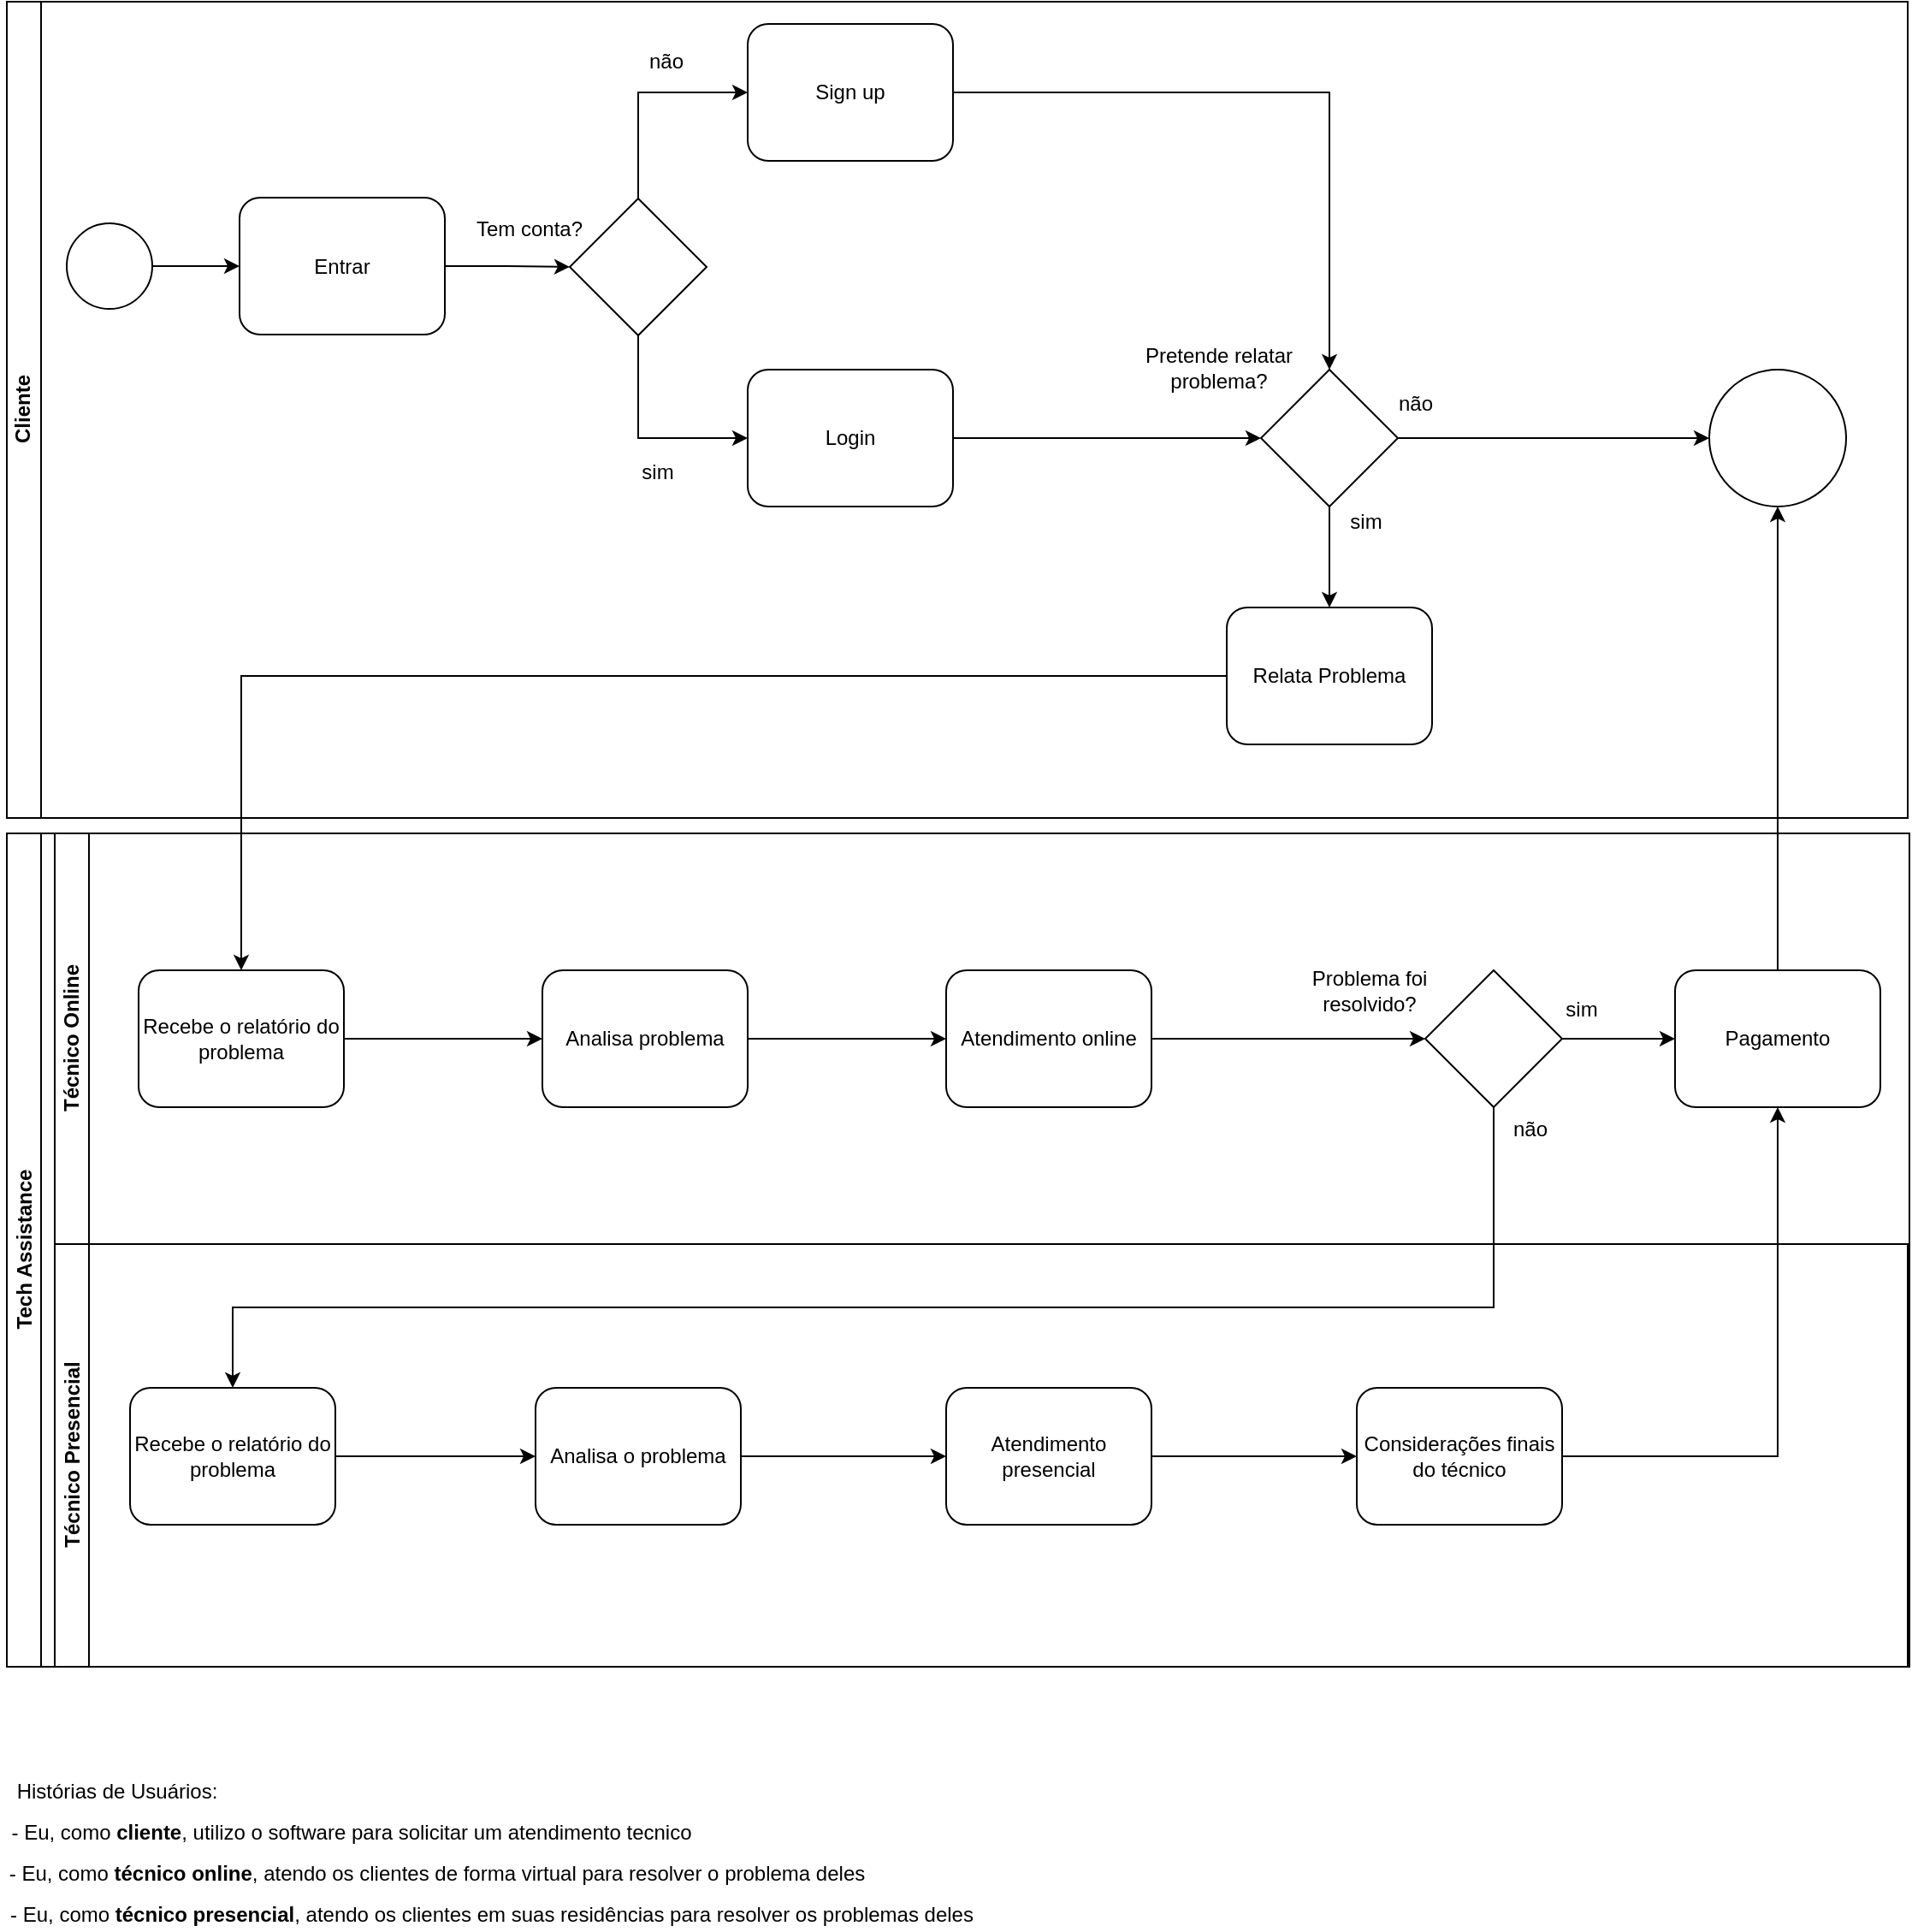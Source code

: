 <mxfile version="14.4.9" type="github" pages="2">
  <diagram id="fhYrM6fedOREc8LX-6zd" name="Fluxo de Negócios">
    <mxGraphModel dx="1021" dy="620" grid="0" gridSize="10" guides="1" tooltips="1" connect="1" arrows="1" fold="1" page="1" pageScale="1" pageWidth="1169" pageHeight="1654" math="0" shadow="0">
      <root>
        <mxCell id="0" />
        <mxCell id="1" parent="0" />
        <mxCell id="6hOFbWfF97zYFT2G8j-g-1" value="Cliente" style="swimlane;html=1;horizontal=0;startSize=20;" parent="1" vertex="1">
          <mxGeometry x="29" y="41" width="1111" height="477" as="geometry" />
        </mxCell>
        <mxCell id="6hOFbWfF97zYFT2G8j-g-12" style="edgeStyle=orthogonalEdgeStyle;rounded=0;orthogonalLoop=1;jettySize=auto;html=1;exitX=1;exitY=0.5;exitDx=0;exitDy=0;entryX=0;entryY=0.5;entryDx=0;entryDy=0;" parent="6hOFbWfF97zYFT2G8j-g-1" source="6hOFbWfF97zYFT2G8j-g-3" target="6hOFbWfF97zYFT2G8j-g-5" edge="1">
          <mxGeometry relative="1" as="geometry" />
        </mxCell>
        <mxCell id="6hOFbWfF97zYFT2G8j-g-3" value="" style="shape=mxgraph.bpmn.shape;html=1;verticalLabelPosition=bottom;labelBackgroundColor=#ffffff;verticalAlign=top;align=center;perimeter=ellipsePerimeter;outlineConnect=0;outline=standard;symbol=general;" parent="6hOFbWfF97zYFT2G8j-g-1" vertex="1">
          <mxGeometry x="35" y="129.5" width="50" height="50" as="geometry" />
        </mxCell>
        <mxCell id="6hOFbWfF97zYFT2G8j-g-7" style="edgeStyle=orthogonalEdgeStyle;rounded=0;orthogonalLoop=1;jettySize=auto;html=1;exitX=1;exitY=0.5;exitDx=0;exitDy=0;entryX=0;entryY=0.5;entryDx=0;entryDy=0;" parent="6hOFbWfF97zYFT2G8j-g-1" source="6hOFbWfF97zYFT2G8j-g-5" target="6hOFbWfF97zYFT2G8j-g-6" edge="1">
          <mxGeometry relative="1" as="geometry" />
        </mxCell>
        <mxCell id="6hOFbWfF97zYFT2G8j-g-5" value="Entrar" style="shape=ext;rounded=1;html=1;whiteSpace=wrap;" parent="6hOFbWfF97zYFT2G8j-g-1" vertex="1">
          <mxGeometry x="136" y="114.5" width="120" height="80" as="geometry" />
        </mxCell>
        <mxCell id="6hOFbWfF97zYFT2G8j-g-10" style="edgeStyle=orthogonalEdgeStyle;rounded=0;orthogonalLoop=1;jettySize=auto;html=1;exitX=0.5;exitY=0;exitDx=0;exitDy=0;entryX=0;entryY=0.5;entryDx=0;entryDy=0;" parent="6hOFbWfF97zYFT2G8j-g-1" source="6hOFbWfF97zYFT2G8j-g-6" target="6hOFbWfF97zYFT2G8j-g-9" edge="1">
          <mxGeometry relative="1" as="geometry" />
        </mxCell>
        <mxCell id="6hOFbWfF97zYFT2G8j-g-11" style="edgeStyle=orthogonalEdgeStyle;rounded=0;orthogonalLoop=1;jettySize=auto;html=1;exitX=0.5;exitY=1;exitDx=0;exitDy=0;entryX=0;entryY=0.5;entryDx=0;entryDy=0;" parent="6hOFbWfF97zYFT2G8j-g-1" source="6hOFbWfF97zYFT2G8j-g-6" target="6hOFbWfF97zYFT2G8j-g-8" edge="1">
          <mxGeometry relative="1" as="geometry" />
        </mxCell>
        <mxCell id="6hOFbWfF97zYFT2G8j-g-6" value="" style="rhombus;whiteSpace=wrap;html=1;" parent="6hOFbWfF97zYFT2G8j-g-1" vertex="1">
          <mxGeometry x="329" y="115" width="80" height="80" as="geometry" />
        </mxCell>
        <mxCell id="6hOFbWfF97zYFT2G8j-g-22" style="edgeStyle=orthogonalEdgeStyle;rounded=0;orthogonalLoop=1;jettySize=auto;html=1;exitX=1;exitY=0.5;exitDx=0;exitDy=0;entryX=0;entryY=0.5;entryDx=0;entryDy=0;" parent="6hOFbWfF97zYFT2G8j-g-1" source="6hOFbWfF97zYFT2G8j-g-8" target="6hOFbWfF97zYFT2G8j-g-21" edge="1">
          <mxGeometry relative="1" as="geometry" />
        </mxCell>
        <mxCell id="6hOFbWfF97zYFT2G8j-g-8" value="Login" style="shape=ext;rounded=1;html=1;whiteSpace=wrap;" parent="6hOFbWfF97zYFT2G8j-g-1" vertex="1">
          <mxGeometry x="433" y="215" width="120" height="80" as="geometry" />
        </mxCell>
        <mxCell id="6hOFbWfF97zYFT2G8j-g-14" style="edgeStyle=orthogonalEdgeStyle;rounded=0;orthogonalLoop=1;jettySize=auto;html=1;exitX=1;exitY=0.5;exitDx=0;exitDy=0;entryX=0.5;entryY=0;entryDx=0;entryDy=0;" parent="6hOFbWfF97zYFT2G8j-g-1" source="6hOFbWfF97zYFT2G8j-g-9" target="6hOFbWfF97zYFT2G8j-g-21" edge="1">
          <mxGeometry relative="1" as="geometry">
            <mxPoint x="713" y="53" as="targetPoint" />
          </mxGeometry>
        </mxCell>
        <mxCell id="6hOFbWfF97zYFT2G8j-g-9" value="Sign up" style="shape=ext;rounded=1;html=1;whiteSpace=wrap;" parent="6hOFbWfF97zYFT2G8j-g-1" vertex="1">
          <mxGeometry x="433" y="13" width="120" height="80" as="geometry" />
        </mxCell>
        <mxCell id="6hOFbWfF97zYFT2G8j-g-16" value="Tem conta?" style="text;html=1;align=center;verticalAlign=middle;resizable=0;points=[];autosize=1;" parent="6hOFbWfF97zYFT2G8j-g-1" vertex="1">
          <mxGeometry x="269" y="124" width="72" height="18" as="geometry" />
        </mxCell>
        <mxCell id="6hOFbWfF97zYFT2G8j-g-17" value="sim" style="text;html=1;align=center;verticalAlign=middle;resizable=0;points=[];autosize=1;" parent="6hOFbWfF97zYFT2G8j-g-1" vertex="1">
          <mxGeometry x="365" y="266" width="29" height="18" as="geometry" />
        </mxCell>
        <mxCell id="6hOFbWfF97zYFT2G8j-g-18" value="não" style="text;html=1;align=center;verticalAlign=middle;resizable=0;points=[];autosize=1;" parent="6hOFbWfF97zYFT2G8j-g-1" vertex="1">
          <mxGeometry x="370" y="26" width="30" height="18" as="geometry" />
        </mxCell>
        <mxCell id="6hOFbWfF97zYFT2G8j-g-26" style="edgeStyle=orthogonalEdgeStyle;rounded=0;orthogonalLoop=1;jettySize=auto;html=1;exitX=1;exitY=0.5;exitDx=0;exitDy=0;entryX=0;entryY=0.5;entryDx=0;entryDy=0;" parent="6hOFbWfF97zYFT2G8j-g-1" source="6hOFbWfF97zYFT2G8j-g-21" target="6hOFbWfF97zYFT2G8j-g-25" edge="1">
          <mxGeometry relative="1" as="geometry" />
        </mxCell>
        <mxCell id="6hOFbWfF97zYFT2G8j-g-32" style="edgeStyle=orthogonalEdgeStyle;rounded=0;orthogonalLoop=1;jettySize=auto;html=1;exitX=0.5;exitY=1;exitDx=0;exitDy=0;entryX=0.5;entryY=0;entryDx=0;entryDy=0;" parent="6hOFbWfF97zYFT2G8j-g-1" source="6hOFbWfF97zYFT2G8j-g-21" target="6hOFbWfF97zYFT2G8j-g-31" edge="1">
          <mxGeometry relative="1" as="geometry" />
        </mxCell>
        <mxCell id="6hOFbWfF97zYFT2G8j-g-21" value="" style="rhombus;whiteSpace=wrap;html=1;" parent="6hOFbWfF97zYFT2G8j-g-1" vertex="1">
          <mxGeometry x="733" y="215" width="80" height="80" as="geometry" />
        </mxCell>
        <mxCell id="6hOFbWfF97zYFT2G8j-g-24" value="Pretende relatar&lt;br&gt;problema?" style="text;html=1;align=center;verticalAlign=middle;resizable=0;points=[];autosize=1;" parent="6hOFbWfF97zYFT2G8j-g-1" vertex="1">
          <mxGeometry x="660" y="198" width="96" height="32" as="geometry" />
        </mxCell>
        <mxCell id="6hOFbWfF97zYFT2G8j-g-25" value="" style="ellipse;whiteSpace=wrap;html=1;aspect=fixed;" parent="6hOFbWfF97zYFT2G8j-g-1" vertex="1">
          <mxGeometry x="995" y="215" width="80" height="80" as="geometry" />
        </mxCell>
        <mxCell id="6hOFbWfF97zYFT2G8j-g-27" value="não" style="text;html=1;align=center;verticalAlign=middle;resizable=0;points=[];autosize=1;" parent="6hOFbWfF97zYFT2G8j-g-1" vertex="1">
          <mxGeometry x="808" y="226" width="30" height="18" as="geometry" />
        </mxCell>
        <mxCell id="6hOFbWfF97zYFT2G8j-g-28" value="sim" style="text;html=1;align=center;verticalAlign=middle;resizable=0;points=[];autosize=1;" parent="6hOFbWfF97zYFT2G8j-g-1" vertex="1">
          <mxGeometry x="779" y="295" width="29" height="18" as="geometry" />
        </mxCell>
        <mxCell id="6hOFbWfF97zYFT2G8j-g-31" value="Relata Problema" style="shape=ext;rounded=1;html=1;whiteSpace=wrap;" parent="6hOFbWfF97zYFT2G8j-g-1" vertex="1">
          <mxGeometry x="713" y="354" width="120" height="80" as="geometry" />
        </mxCell>
        <mxCell id="6hOFbWfF97zYFT2G8j-g-20" value="Tech Assistance" style="swimlane;html=1;horizontal=0;startSize=20;" parent="1" vertex="1">
          <mxGeometry x="29" y="527" width="1112" height="487" as="geometry" />
        </mxCell>
        <mxCell id="6hOFbWfF97zYFT2G8j-g-30" value="Técnico Online" style="swimlane;html=1;horizontal=0;startSize=20;" parent="6hOFbWfF97zYFT2G8j-g-20" vertex="1">
          <mxGeometry x="28" width="1084" height="240" as="geometry" />
        </mxCell>
        <mxCell id="6hOFbWfF97zYFT2G8j-g-37" style="edgeStyle=orthogonalEdgeStyle;rounded=0;orthogonalLoop=1;jettySize=auto;html=1;exitX=1;exitY=0.5;exitDx=0;exitDy=0;entryX=0;entryY=0.5;entryDx=0;entryDy=0;" parent="6hOFbWfF97zYFT2G8j-g-30" source="6hOFbWfF97zYFT2G8j-g-33" target="6hOFbWfF97zYFT2G8j-g-36" edge="1">
          <mxGeometry relative="1" as="geometry" />
        </mxCell>
        <mxCell id="6hOFbWfF97zYFT2G8j-g-33" value="Recebe o relatório do problema" style="shape=ext;rounded=1;html=1;whiteSpace=wrap;" parent="6hOFbWfF97zYFT2G8j-g-30" vertex="1">
          <mxGeometry x="49" y="80" width="120" height="80" as="geometry" />
        </mxCell>
        <mxCell id="6hOFbWfF97zYFT2G8j-g-41" style="edgeStyle=orthogonalEdgeStyle;rounded=0;orthogonalLoop=1;jettySize=auto;html=1;exitX=1;exitY=0.5;exitDx=0;exitDy=0;entryX=0;entryY=0.5;entryDx=0;entryDy=0;" parent="6hOFbWfF97zYFT2G8j-g-30" source="6hOFbWfF97zYFT2G8j-g-36" target="6hOFbWfF97zYFT2G8j-g-40" edge="1">
          <mxGeometry relative="1" as="geometry" />
        </mxCell>
        <mxCell id="6hOFbWfF97zYFT2G8j-g-36" value="Analisa problema" style="shape=ext;rounded=1;html=1;whiteSpace=wrap;" parent="6hOFbWfF97zYFT2G8j-g-30" vertex="1">
          <mxGeometry x="285" y="80" width="120" height="80" as="geometry" />
        </mxCell>
        <mxCell id="6hOFbWfF97zYFT2G8j-g-43" style="edgeStyle=orthogonalEdgeStyle;rounded=0;orthogonalLoop=1;jettySize=auto;html=1;exitX=1;exitY=0.5;exitDx=0;exitDy=0;entryX=0;entryY=0.5;entryDx=0;entryDy=0;" parent="6hOFbWfF97zYFT2G8j-g-30" source="6hOFbWfF97zYFT2G8j-g-40" target="6hOFbWfF97zYFT2G8j-g-42" edge="1">
          <mxGeometry relative="1" as="geometry" />
        </mxCell>
        <mxCell id="6hOFbWfF97zYFT2G8j-g-40" value="Atendimento online" style="shape=ext;rounded=1;html=1;whiteSpace=wrap;" parent="6hOFbWfF97zYFT2G8j-g-30" vertex="1">
          <mxGeometry x="521" y="80" width="120" height="80" as="geometry" />
        </mxCell>
        <mxCell id="LkQ3J-r3MltWaJuAtTZb-3" style="edgeStyle=orthogonalEdgeStyle;rounded=0;orthogonalLoop=1;jettySize=auto;html=1;exitX=1;exitY=0.5;exitDx=0;exitDy=0;" parent="6hOFbWfF97zYFT2G8j-g-30" source="6hOFbWfF97zYFT2G8j-g-42" target="LkQ3J-r3MltWaJuAtTZb-1" edge="1">
          <mxGeometry relative="1" as="geometry" />
        </mxCell>
        <mxCell id="6hOFbWfF97zYFT2G8j-g-42" value="" style="rhombus;whiteSpace=wrap;html=1;" parent="6hOFbWfF97zYFT2G8j-g-30" vertex="1">
          <mxGeometry x="801" y="80" width="80" height="80" as="geometry" />
        </mxCell>
        <mxCell id="6hOFbWfF97zYFT2G8j-g-45" value="Problema foi&lt;br&gt;resolvido?" style="text;html=1;align=center;verticalAlign=middle;resizable=0;points=[];autosize=1;" parent="6hOFbWfF97zYFT2G8j-g-30" vertex="1">
          <mxGeometry x="729" y="76" width="77" height="32" as="geometry" />
        </mxCell>
        <mxCell id="6hOFbWfF97zYFT2G8j-g-46" value="sim" style="text;html=1;align=center;verticalAlign=middle;resizable=0;points=[];autosize=1;" parent="6hOFbWfF97zYFT2G8j-g-30" vertex="1">
          <mxGeometry x="877" y="94" width="29" height="18" as="geometry" />
        </mxCell>
        <mxCell id="6hOFbWfF97zYFT2G8j-g-47" value="não" style="text;html=1;align=center;verticalAlign=middle;resizable=0;points=[];autosize=1;" parent="6hOFbWfF97zYFT2G8j-g-30" vertex="1">
          <mxGeometry x="847" y="164" width="30" height="18" as="geometry" />
        </mxCell>
        <mxCell id="LkQ3J-r3MltWaJuAtTZb-1" value="Pagamento" style="shape=ext;rounded=1;html=1;whiteSpace=wrap;" parent="6hOFbWfF97zYFT2G8j-g-30" vertex="1">
          <mxGeometry x="947" y="80" width="120" height="80" as="geometry" />
        </mxCell>
        <mxCell id="6hOFbWfF97zYFT2G8j-g-49" value="Técnico Presencial" style="swimlane;html=1;horizontal=0;startSize=20;" parent="6hOFbWfF97zYFT2G8j-g-20" vertex="1">
          <mxGeometry x="28" y="240" width="1083" height="247" as="geometry" />
        </mxCell>
        <mxCell id="6hOFbWfF97zYFT2G8j-g-53" style="edgeStyle=orthogonalEdgeStyle;rounded=0;orthogonalLoop=1;jettySize=auto;html=1;exitX=1;exitY=0.5;exitDx=0;exitDy=0;entryX=0;entryY=0.5;entryDx=0;entryDy=0;" parent="6hOFbWfF97zYFT2G8j-g-49" source="6hOFbWfF97zYFT2G8j-g-50" target="6hOFbWfF97zYFT2G8j-g-52" edge="1">
          <mxGeometry relative="1" as="geometry" />
        </mxCell>
        <mxCell id="6hOFbWfF97zYFT2G8j-g-50" value="Recebe o relatório do problema" style="shape=ext;rounded=1;html=1;whiteSpace=wrap;" parent="6hOFbWfF97zYFT2G8j-g-49" vertex="1">
          <mxGeometry x="44" y="84" width="120" height="80" as="geometry" />
        </mxCell>
        <mxCell id="6hOFbWfF97zYFT2G8j-g-55" style="edgeStyle=orthogonalEdgeStyle;rounded=0;orthogonalLoop=1;jettySize=auto;html=1;exitX=1;exitY=0.5;exitDx=0;exitDy=0;entryX=0;entryY=0.5;entryDx=0;entryDy=0;" parent="6hOFbWfF97zYFT2G8j-g-49" source="6hOFbWfF97zYFT2G8j-g-52" target="6hOFbWfF97zYFT2G8j-g-54" edge="1">
          <mxGeometry relative="1" as="geometry" />
        </mxCell>
        <mxCell id="6hOFbWfF97zYFT2G8j-g-52" value="Analisa o problema" style="shape=ext;rounded=1;html=1;whiteSpace=wrap;" parent="6hOFbWfF97zYFT2G8j-g-49" vertex="1">
          <mxGeometry x="281" y="84" width="120" height="80" as="geometry" />
        </mxCell>
        <mxCell id="6hOFbWfF97zYFT2G8j-g-57" style="edgeStyle=orthogonalEdgeStyle;rounded=0;orthogonalLoop=1;jettySize=auto;html=1;exitX=1;exitY=0.5;exitDx=0;exitDy=0;entryX=0;entryY=0.5;entryDx=0;entryDy=0;" parent="6hOFbWfF97zYFT2G8j-g-49" source="6hOFbWfF97zYFT2G8j-g-54" target="6hOFbWfF97zYFT2G8j-g-56" edge="1">
          <mxGeometry relative="1" as="geometry" />
        </mxCell>
        <mxCell id="6hOFbWfF97zYFT2G8j-g-54" value="Atendimento presencial" style="shape=ext;rounded=1;html=1;whiteSpace=wrap;" parent="6hOFbWfF97zYFT2G8j-g-49" vertex="1">
          <mxGeometry x="521" y="84" width="120" height="80" as="geometry" />
        </mxCell>
        <mxCell id="6hOFbWfF97zYFT2G8j-g-56" value="Considerações finais do técnico" style="shape=ext;rounded=1;html=1;whiteSpace=wrap;" parent="6hOFbWfF97zYFT2G8j-g-49" vertex="1">
          <mxGeometry x="761" y="84" width="120" height="80" as="geometry" />
        </mxCell>
        <mxCell id="6hOFbWfF97zYFT2G8j-g-51" style="edgeStyle=orthogonalEdgeStyle;rounded=0;orthogonalLoop=1;jettySize=auto;html=1;exitX=0.5;exitY=1;exitDx=0;exitDy=0;entryX=0.5;entryY=0;entryDx=0;entryDy=0;" parent="6hOFbWfF97zYFT2G8j-g-20" source="6hOFbWfF97zYFT2G8j-g-42" target="6hOFbWfF97zYFT2G8j-g-50" edge="1">
          <mxGeometry relative="1" as="geometry">
            <Array as="points">
              <mxPoint x="869" y="277" />
              <mxPoint x="132" y="277" />
            </Array>
          </mxGeometry>
        </mxCell>
        <mxCell id="LkQ3J-r3MltWaJuAtTZb-2" style="edgeStyle=orthogonalEdgeStyle;rounded=0;orthogonalLoop=1;jettySize=auto;html=1;exitX=1;exitY=0.5;exitDx=0;exitDy=0;" parent="6hOFbWfF97zYFT2G8j-g-20" source="6hOFbWfF97zYFT2G8j-g-56" target="LkQ3J-r3MltWaJuAtTZb-1" edge="1">
          <mxGeometry relative="1" as="geometry" />
        </mxCell>
        <mxCell id="6hOFbWfF97zYFT2G8j-g-48" style="edgeStyle=orthogonalEdgeStyle;rounded=0;orthogonalLoop=1;jettySize=auto;html=1;exitX=0;exitY=0.5;exitDx=0;exitDy=0;entryX=0.5;entryY=0;entryDx=0;entryDy=0;" parent="1" source="6hOFbWfF97zYFT2G8j-g-31" target="6hOFbWfF97zYFT2G8j-g-33" edge="1">
          <mxGeometry relative="1" as="geometry" />
        </mxCell>
        <mxCell id="LkQ3J-r3MltWaJuAtTZb-4" style="edgeStyle=orthogonalEdgeStyle;rounded=0;orthogonalLoop=1;jettySize=auto;html=1;exitX=0.5;exitY=0;exitDx=0;exitDy=0;entryX=0.5;entryY=1;entryDx=0;entryDy=0;" parent="1" source="LkQ3J-r3MltWaJuAtTZb-1" target="6hOFbWfF97zYFT2G8j-g-25" edge="1">
          <mxGeometry relative="1" as="geometry" />
        </mxCell>
        <mxCell id="DTJ91bI0KCERQVyv46Px-1" value="Histórias de Usuários:" style="text;html=1;align=center;verticalAlign=middle;resizable=0;points=[];autosize=1;" vertex="1" parent="1">
          <mxGeometry x="29" y="1078" width="127" height="18" as="geometry" />
        </mxCell>
        <mxCell id="DTJ91bI0KCERQVyv46Px-2" value="- Eu, como &lt;b&gt;cliente&lt;/b&gt;, utilizo o software para solicitar um atendimento tecnico" style="text;html=1;align=center;verticalAlign=middle;resizable=0;points=[];autosize=1;" vertex="1" parent="1">
          <mxGeometry x="26" y="1102" width="408" height="18" as="geometry" />
        </mxCell>
        <mxCell id="DTJ91bI0KCERQVyv46Px-3" value="- Eu, como &lt;b&gt;técnico online&lt;/b&gt;, atendo os clientes de forma virtual para resolver o problema deles" style="text;html=1;align=center;verticalAlign=middle;resizable=0;points=[];autosize=1;" vertex="1" parent="1">
          <mxGeometry x="25" y="1126" width="510" height="18" as="geometry" />
        </mxCell>
        <mxCell id="DTJ91bI0KCERQVyv46Px-4" value="- Eu, como &lt;b&gt;técnico presencial&lt;/b&gt;, atendo os clientes em suas residências para resolver os problemas deles" style="text;html=1;align=center;verticalAlign=middle;resizable=0;points=[];autosize=1;" vertex="1" parent="1">
          <mxGeometry x="25" y="1150" width="573" height="18" as="geometry" />
        </mxCell>
      </root>
    </mxGraphModel>
  </diagram>
  <diagram id="VWUMdcXRk9WbQbhMZ9s_" name="Arquitetura Técnica">
    <mxGraphModel dx="1108" dy="527" grid="0" gridSize="10" guides="1" tooltips="1" connect="1" arrows="1" fold="1" page="1" pageScale="1" pageWidth="1169" pageHeight="1654" math="0" shadow="0">
      <root>
        <mxCell id="yz92J5T2vXnCPdB4G7fb-0" />
        <mxCell id="yz92J5T2vXnCPdB4G7fb-1" parent="yz92J5T2vXnCPdB4G7fb-0" />
      </root>
    </mxGraphModel>
  </diagram>
</mxfile>

